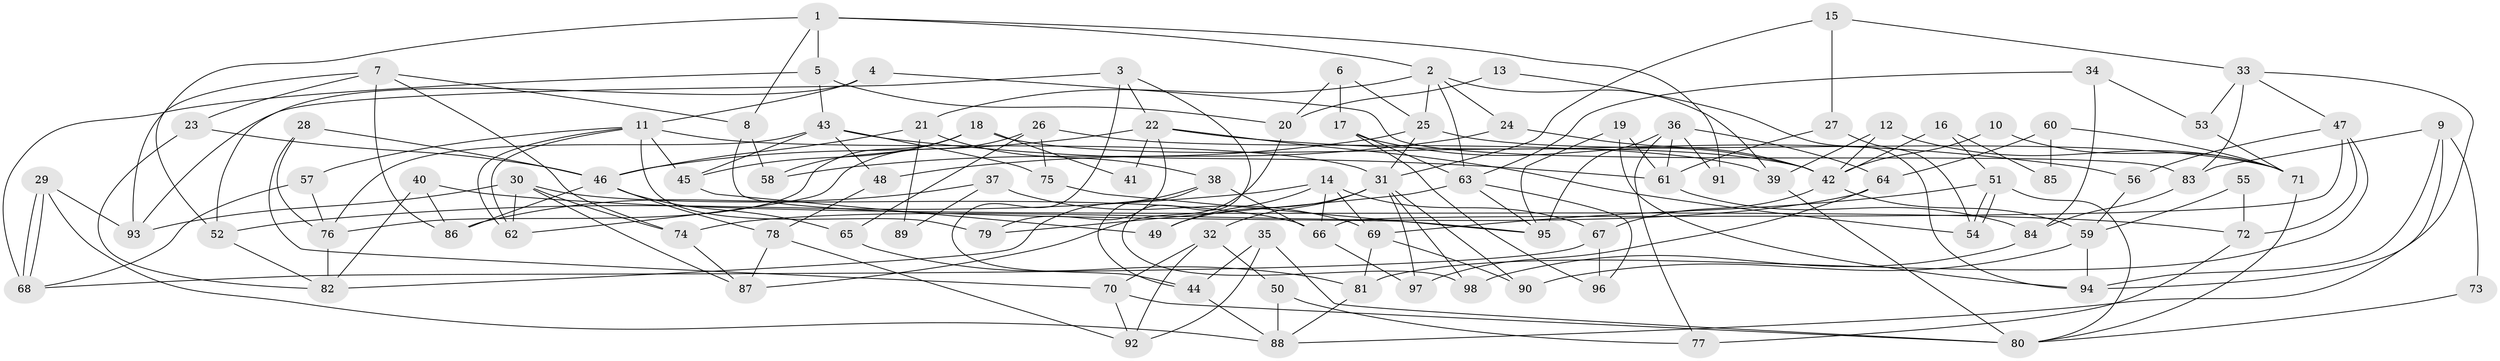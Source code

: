 // coarse degree distribution, {5: 0.1935483870967742, 8: 0.03225806451612903, 4: 0.25806451612903225, 3: 0.12903225806451613, 6: 0.16129032258064516, 2: 0.06451612903225806, 9: 0.03225806451612903, 11: 0.016129032258064516, 7: 0.11290322580645161}
// Generated by graph-tools (version 1.1) at 2025/41/03/06/25 10:41:56]
// undirected, 98 vertices, 196 edges
graph export_dot {
graph [start="1"]
  node [color=gray90,style=filled];
  1;
  2;
  3;
  4;
  5;
  6;
  7;
  8;
  9;
  10;
  11;
  12;
  13;
  14;
  15;
  16;
  17;
  18;
  19;
  20;
  21;
  22;
  23;
  24;
  25;
  26;
  27;
  28;
  29;
  30;
  31;
  32;
  33;
  34;
  35;
  36;
  37;
  38;
  39;
  40;
  41;
  42;
  43;
  44;
  45;
  46;
  47;
  48;
  49;
  50;
  51;
  52;
  53;
  54;
  55;
  56;
  57;
  58;
  59;
  60;
  61;
  62;
  63;
  64;
  65;
  66;
  67;
  68;
  69;
  70;
  71;
  72;
  73;
  74;
  75;
  76;
  77;
  78;
  79;
  80;
  81;
  82;
  83;
  84;
  85;
  86;
  87;
  88;
  89;
  90;
  91;
  92;
  93;
  94;
  95;
  96;
  97;
  98;
  1 -- 2;
  1 -- 8;
  1 -- 5;
  1 -- 52;
  1 -- 91;
  2 -- 63;
  2 -- 25;
  2 -- 21;
  2 -- 24;
  2 -- 39;
  3 -- 93;
  3 -- 22;
  3 -- 44;
  3 -- 98;
  4 -- 11;
  4 -- 52;
  4 -- 83;
  5 -- 68;
  5 -- 20;
  5 -- 43;
  6 -- 17;
  6 -- 20;
  6 -- 25;
  7 -- 23;
  7 -- 93;
  7 -- 8;
  7 -- 74;
  7 -- 86;
  8 -- 58;
  8 -- 95;
  9 -- 94;
  9 -- 83;
  9 -- 73;
  9 -- 88;
  10 -- 42;
  10 -- 71;
  11 -- 62;
  11 -- 62;
  11 -- 31;
  11 -- 45;
  11 -- 57;
  11 -- 79;
  12 -- 71;
  12 -- 39;
  12 -- 42;
  13 -- 94;
  13 -- 20;
  14 -- 52;
  14 -- 69;
  14 -- 49;
  14 -- 66;
  14 -- 67;
  15 -- 33;
  15 -- 27;
  15 -- 31;
  16 -- 51;
  16 -- 42;
  16 -- 85;
  17 -- 63;
  17 -- 96;
  17 -- 42;
  18 -- 45;
  18 -- 42;
  18 -- 41;
  18 -- 58;
  18 -- 76;
  19 -- 61;
  19 -- 95;
  19 -- 94;
  20 -- 87;
  21 -- 46;
  21 -- 38;
  21 -- 89;
  22 -- 46;
  22 -- 56;
  22 -- 41;
  22 -- 54;
  22 -- 79;
  23 -- 82;
  23 -- 46;
  24 -- 42;
  24 -- 48;
  25 -- 31;
  25 -- 58;
  25 -- 71;
  26 -- 62;
  26 -- 75;
  26 -- 39;
  26 -- 65;
  27 -- 54;
  27 -- 61;
  28 -- 76;
  28 -- 70;
  28 -- 46;
  29 -- 68;
  29 -- 68;
  29 -- 88;
  29 -- 93;
  30 -- 87;
  30 -- 66;
  30 -- 62;
  30 -- 74;
  30 -- 93;
  31 -- 49;
  31 -- 32;
  31 -- 90;
  31 -- 97;
  31 -- 98;
  32 -- 92;
  32 -- 50;
  32 -- 70;
  33 -- 53;
  33 -- 47;
  33 -- 83;
  33 -- 94;
  34 -- 63;
  34 -- 84;
  34 -- 53;
  35 -- 44;
  35 -- 92;
  35 -- 80;
  36 -- 61;
  36 -- 77;
  36 -- 64;
  36 -- 91;
  36 -- 95;
  37 -- 69;
  37 -- 86;
  37 -- 89;
  38 -- 66;
  38 -- 44;
  38 -- 82;
  39 -- 80;
  40 -- 86;
  40 -- 82;
  40 -- 72;
  42 -- 59;
  42 -- 67;
  43 -- 76;
  43 -- 45;
  43 -- 48;
  43 -- 61;
  43 -- 75;
  44 -- 88;
  45 -- 49;
  46 -- 65;
  46 -- 78;
  46 -- 86;
  47 -- 81;
  47 -- 66;
  47 -- 56;
  47 -- 72;
  48 -- 78;
  50 -- 88;
  50 -- 77;
  51 -- 80;
  51 -- 54;
  51 -- 54;
  51 -- 69;
  52 -- 82;
  53 -- 71;
  55 -- 59;
  55 -- 72;
  56 -- 59;
  57 -- 68;
  57 -- 76;
  59 -- 94;
  59 -- 90;
  60 -- 71;
  60 -- 64;
  60 -- 85;
  61 -- 84;
  63 -- 95;
  63 -- 79;
  63 -- 96;
  64 -- 74;
  64 -- 97;
  65 -- 81;
  66 -- 97;
  67 -- 68;
  67 -- 96;
  69 -- 90;
  69 -- 81;
  70 -- 80;
  70 -- 92;
  71 -- 80;
  72 -- 77;
  73 -- 80;
  74 -- 87;
  75 -- 95;
  76 -- 82;
  78 -- 87;
  78 -- 92;
  81 -- 88;
  83 -- 84;
  84 -- 98;
}
